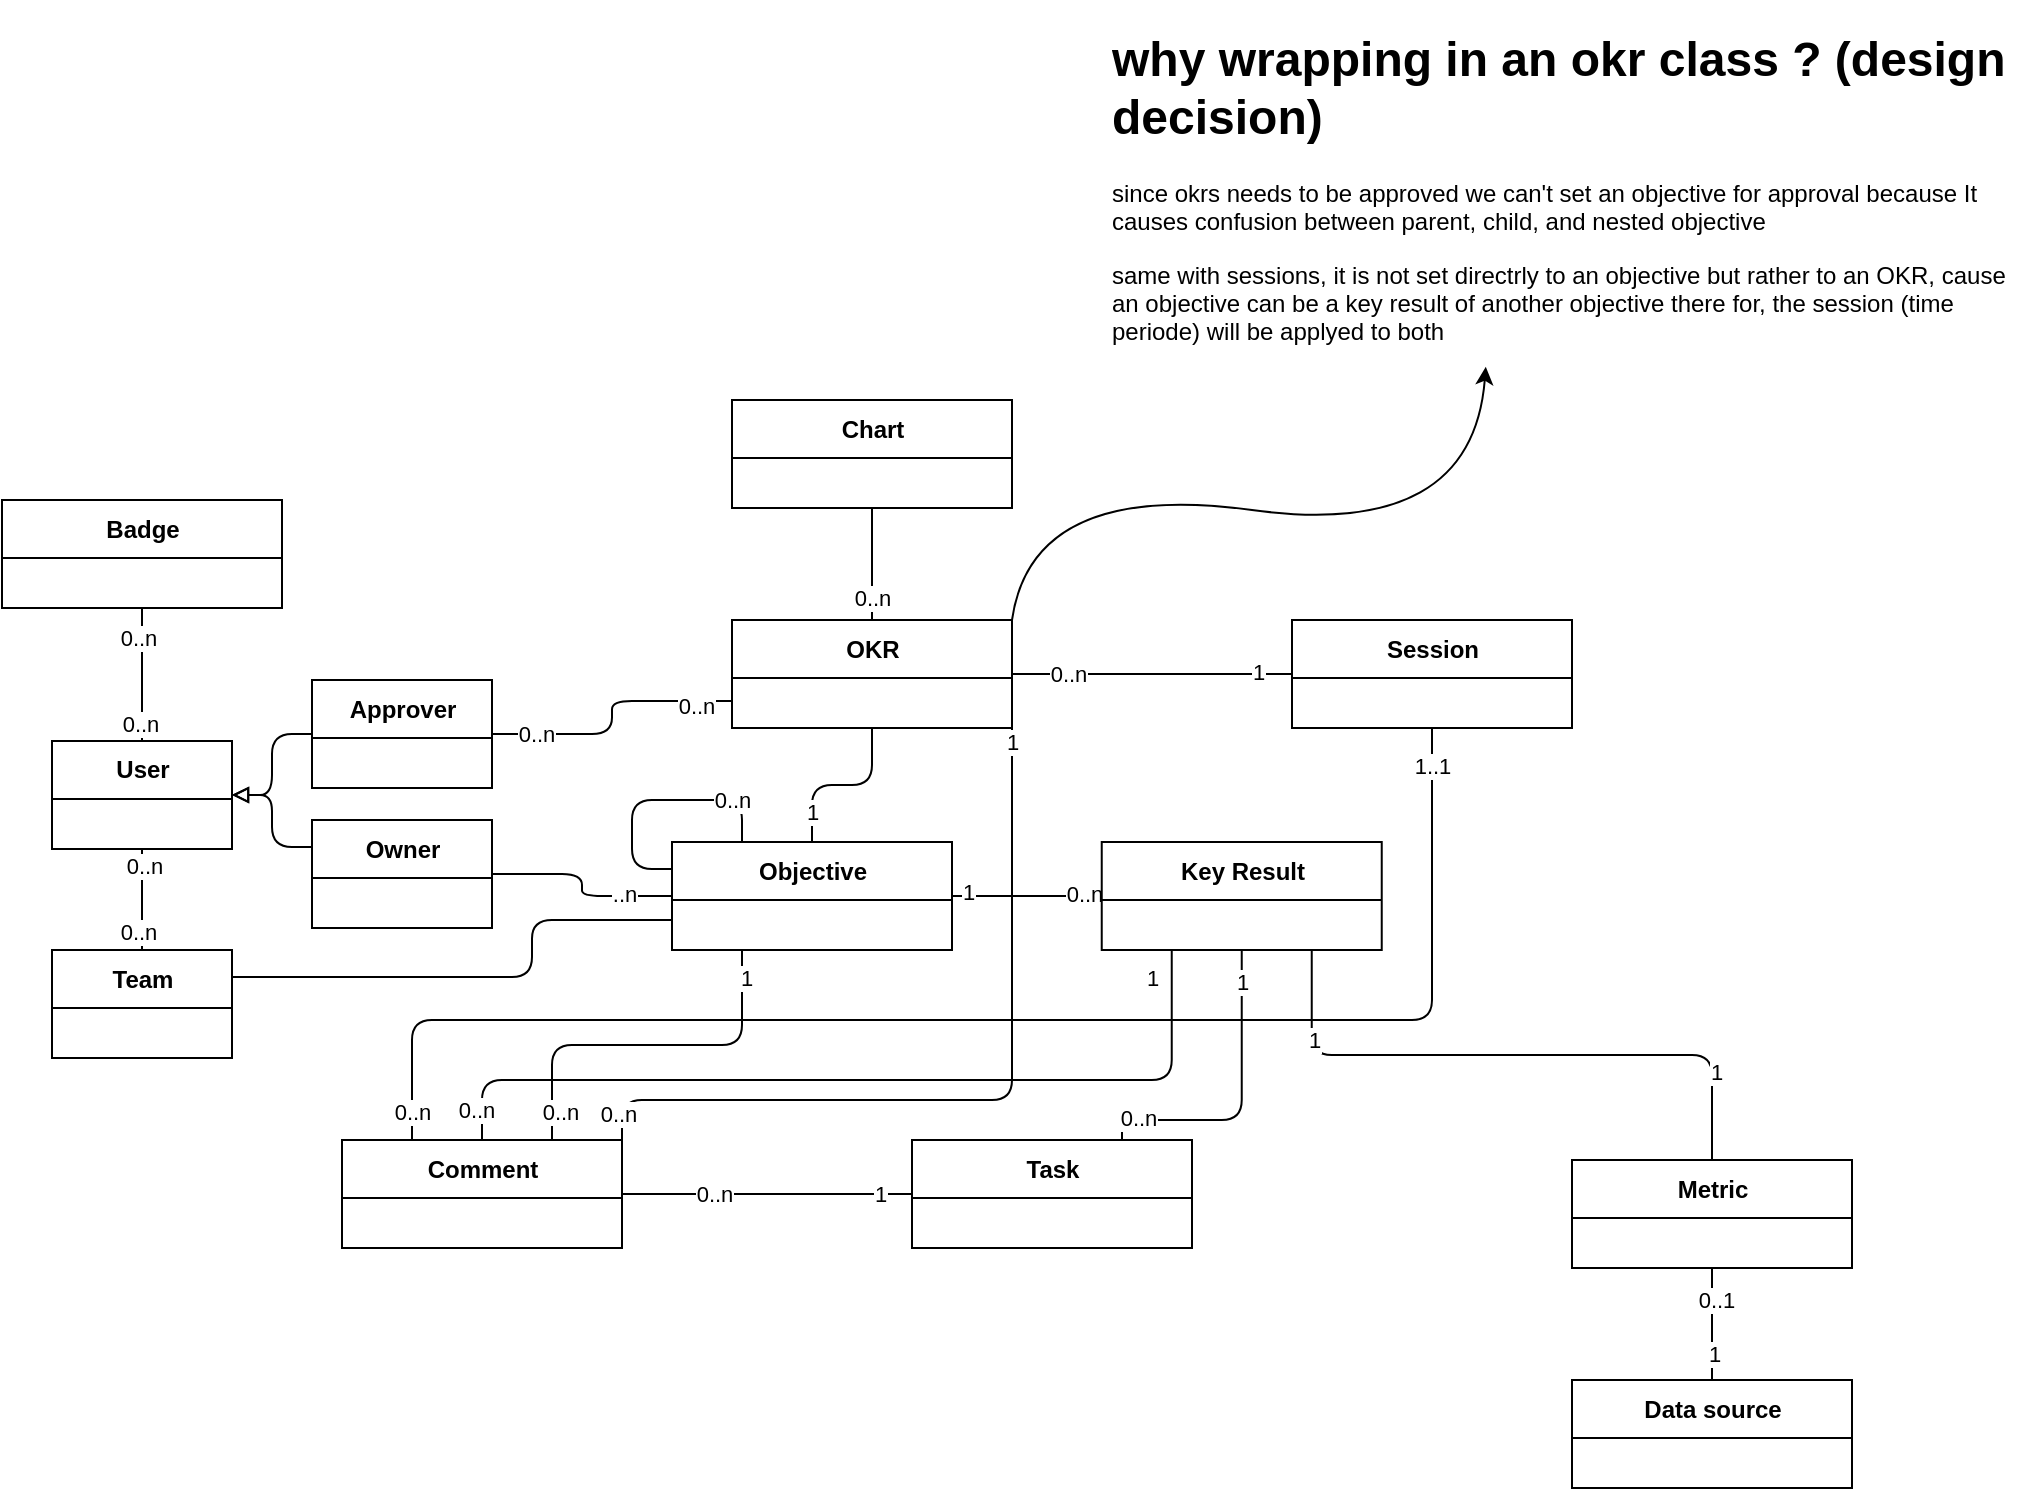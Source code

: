 <mxfile>
    <diagram id="W5ZfDLvo8_gCMa8vNS1i" name="Page-1">
        <mxGraphModel dx="1815" dy="1674" grid="1" gridSize="10" guides="1" tooltips="1" connect="1" arrows="1" fold="1" page="1" pageScale="1" pageWidth="850" pageHeight="1100" math="0" shadow="0">
            <root>
                <mxCell id="0"/>
                <mxCell id="1" parent="0"/>
                <mxCell id="dLR3dukY0bsqCnxzX5Ph-73" style="edgeStyle=elbowEdgeStyle;orthogonalLoop=1;jettySize=auto;elbow=vertical;html=1;entryX=0.5;entryY=0;entryDx=0;entryDy=0;endArrow=none;endFill=0;rounded=1;" parent="1" source="dLR3dukY0bsqCnxzX5Ph-20" target="dLR3dukY0bsqCnxzX5Ph-38" edge="1">
                    <mxGeometry relative="1" as="geometry"/>
                </mxCell>
                <mxCell id="dLR3dukY0bsqCnxzX5Ph-134" value="1" style="edgeLabel;html=1;align=center;verticalAlign=middle;resizable=0;points=[];fontSize=11;fontFamily=Helvetica;fontColor=default;" parent="dLR3dukY0bsqCnxzX5Ph-73" vertex="1" connectable="0">
                    <mxGeometry x="0.746" relative="1" as="geometry">
                        <mxPoint y="-4" as="offset"/>
                    </mxGeometry>
                </mxCell>
                <mxCell id="dLR3dukY0bsqCnxzX5Ph-100" style="edgeStyle=elbowEdgeStyle;shape=connector;orthogonalLoop=1;jettySize=auto;html=1;exitX=1;exitY=0.5;exitDx=0;exitDy=0;entryX=0;entryY=0.5;entryDx=0;entryDy=0;labelBackgroundColor=default;fontFamily=Helvetica;fontSize=11;fontColor=default;startArrow=none;startFill=0;endArrow=none;endFill=0;strokeColor=default;rounded=1;" parent="1" source="dLR3dukY0bsqCnxzX5Ph-20" target="dLR3dukY0bsqCnxzX5Ph-27" edge="1">
                    <mxGeometry relative="1" as="geometry"/>
                </mxCell>
                <mxCell id="dLR3dukY0bsqCnxzX5Ph-104" value="1" style="edgeLabel;html=1;align=center;verticalAlign=middle;resizable=0;points=[];fontSize=11;fontFamily=Helvetica;fontColor=default;" parent="dLR3dukY0bsqCnxzX5Ph-100" vertex="1" connectable="0">
                    <mxGeometry x="0.882" y="1" relative="1" as="geometry">
                        <mxPoint x="-9" as="offset"/>
                    </mxGeometry>
                </mxCell>
                <mxCell id="dLR3dukY0bsqCnxzX5Ph-105" value="0..n" style="edgeLabel;html=1;align=center;verticalAlign=middle;resizable=0;points=[];fontSize=11;fontFamily=Helvetica;fontColor=default;" parent="dLR3dukY0bsqCnxzX5Ph-100" vertex="1" connectable="0">
                    <mxGeometry x="-0.782" relative="1" as="geometry">
                        <mxPoint x="12" as="offset"/>
                    </mxGeometry>
                </mxCell>
                <mxCell id="dLR3dukY0bsqCnxzX5Ph-20" value="OKR" style="swimlane;fontStyle=1;align=center;verticalAlign=middle;childLayout=stackLayout;horizontal=1;startSize=29;horizontalStack=0;resizeParent=1;resizeParentMax=0;resizeLast=0;collapsible=0;marginBottom=0;html=1;" parent="1" vertex="1">
                    <mxGeometry x="210" y="220" width="140" height="54" as="geometry"/>
                </mxCell>
                <mxCell id="dLR3dukY0bsqCnxzX5Ph-69" style="edgeStyle=orthogonalEdgeStyle;orthogonalLoop=1;jettySize=auto;html=1;exitX=0;exitY=0.5;exitDx=0;exitDy=0;endArrow=none;endFill=0;rounded=1;" parent="1" source="dLR3dukY0bsqCnxzX5Ph-23" target="dLR3dukY0bsqCnxzX5Ph-38" edge="1">
                    <mxGeometry relative="1" as="geometry"/>
                </mxCell>
                <mxCell id="dLR3dukY0bsqCnxzX5Ph-70" value="0..n" style="edgeLabel;html=1;align=center;verticalAlign=middle;resizable=0;points=[];" parent="dLR3dukY0bsqCnxzX5Ph-69" vertex="1" connectable="0">
                    <mxGeometry x="-0.766" y="-1" relative="1" as="geometry">
                        <mxPoint as="offset"/>
                    </mxGeometry>
                </mxCell>
                <mxCell id="dLR3dukY0bsqCnxzX5Ph-71" value="1" style="edgeLabel;html=1;align=center;verticalAlign=middle;resizable=0;points=[];" parent="dLR3dukY0bsqCnxzX5Ph-69" vertex="1" connectable="0">
                    <mxGeometry x="0.787" y="-2" relative="1" as="geometry">
                        <mxPoint as="offset"/>
                    </mxGeometry>
                </mxCell>
                <mxCell id="11" style="edgeStyle=elbowEdgeStyle;elbow=vertical;html=1;exitX=0.5;exitY=1;exitDx=0;exitDy=0;entryX=0.75;entryY=0;entryDx=0;entryDy=0;fontFamily=Times New Roman;endArrow=none;endFill=0;" edge="1" parent="1" source="dLR3dukY0bsqCnxzX5Ph-23" target="dLR3dukY0bsqCnxzX5Ph-33">
                    <mxGeometry relative="1" as="geometry">
                        <Array as="points">
                            <mxPoint x="430" y="470"/>
                        </Array>
                    </mxGeometry>
                </mxCell>
                <mxCell id="14" value="1" style="edgeLabel;html=1;align=center;verticalAlign=middle;resizable=0;points=[];fontSize=11;fontFamily=Helvetica;fontColor=default;" vertex="1" connectable="0" parent="11">
                    <mxGeometry x="-0.351" relative="1" as="geometry">
                        <mxPoint y="-35" as="offset"/>
                    </mxGeometry>
                </mxCell>
                <mxCell id="15" value="0..n" style="edgeLabel;html=1;align=center;verticalAlign=middle;resizable=0;points=[];fontSize=11;fontFamily=Helvetica;fontColor=default;" vertex="1" connectable="0" parent="11">
                    <mxGeometry x="0.775" y="-1" relative="1" as="geometry">
                        <mxPoint as="offset"/>
                    </mxGeometry>
                </mxCell>
                <mxCell id="dLR3dukY0bsqCnxzX5Ph-23" value="Key Result&lt;span style=&quot;color: rgba(0 , 0 , 0 , 0) ; font-family: monospace ; font-size: 0px ; font-weight: 400&quot;&gt;%3CmxGraphModel%3E%3Croot%3E%3CmxCell%20id%3D%220%22%2F%3E%3CmxCell%20id%3D%221%22%20parent%3D%220%22%2F%3E%3CmxCell%20id%3D%222%22%20value%3D%22OKR%22%20style%3D%22swimlane%3BfontStyle%3D1%3Balign%3Dcenter%3BverticalAlign%3Dmiddle%3BchildLayout%3DstackLayout%3Bhorizontal%3D1%3BstartSize%3D29%3BhorizontalStack%3D0%3BresizeParent%3D1%3BresizeParentMax%3D0%3BresizeLast%3D0%3Bcollapsible%3D0%3BmarginBottom%3D0%3Bhtml%3D1%3B%22%20vertex%3D%221%22%20parent%3D%221%22%3E%3CmxGeometry%20x%3D%22230%22%20y%3D%22270%22%20width%3D%22140%22%20height%3D%2254%22%20as%3D%22geometry%22%2F%3E%3C%2FmxCell%3E%3C%2Froot%3E%3C%2FmxGraphModel%3E&lt;/span&gt;&lt;span style=&quot;color: rgba(0 , 0 , 0 , 0) ; font-family: monospace ; font-size: 0px ; font-weight: 400&quot;&gt;%3CmxGraphModel%3E%3Croot%3E%3CmxCell%20id%3D%220%22%2F%3E%3CmxCell%20id%3D%221%22%20parent%3D%220%22%2F%3E%3CmxCell%20id%3D%222%22%20value%3D%22OKR%22%20style%3D%22swimlane%3BfontStyle%3D1%3Balign%3Dcenter%3BverticalAlign%3Dmiddle%3BchildLayout%3DstackLayout%3Bhorizontal%3D1%3BstartSize%3D29%3BhorizontalStack%3D0%3BresizeParent%3D1%3BresizeParentMax%3D0%3BresizeLast%3D0%3Bcollapsible%3D0%3BmarginBottom%3D0%3Bhtml%3D1%3B%22%20vertex%3D%221%22%20parent%3D%221%22%3E%3CmxGeometry%20x%3D%22230%22%20y%3D%22270%22%20width%3D%22140%22%20height%3D%2254%22%20as%3D%22geometry%22%2F%3E%3C%2FmxCell%3E%3C%2Froot%3E%3C%2FmxGraphModel%3E&lt;/span&gt;" style="swimlane;fontStyle=1;align=center;verticalAlign=middle;childLayout=stackLayout;horizontal=1;startSize=29;horizontalStack=0;resizeParent=1;resizeParentMax=0;resizeLast=0;collapsible=0;marginBottom=0;html=1;" parent="1" vertex="1">
                    <mxGeometry x="394.87" y="331" width="140" height="54" as="geometry"/>
                </mxCell>
                <mxCell id="dLR3dukY0bsqCnxzX5Ph-27" value="Session" style="swimlane;fontStyle=1;align=center;verticalAlign=middle;childLayout=stackLayout;horizontal=1;startSize=29;horizontalStack=0;resizeParent=1;resizeParentMax=0;resizeLast=0;collapsible=0;marginBottom=0;html=1;" parent="1" vertex="1">
                    <mxGeometry x="490" y="220" width="140" height="54" as="geometry"/>
                </mxCell>
                <mxCell id="dLR3dukY0bsqCnxzX5Ph-96" style="edgeStyle=elbowEdgeStyle;shape=connector;orthogonalLoop=1;jettySize=auto;html=1;exitX=0.5;exitY=1;exitDx=0;exitDy=0;entryX=0.5;entryY=0;entryDx=0;entryDy=0;labelBackgroundColor=default;fontFamily=Helvetica;fontSize=11;fontColor=default;startArrow=none;startFill=0;endArrow=none;endFill=0;strokeColor=default;rounded=1;" parent="1" source="dLR3dukY0bsqCnxzX5Ph-28" target="dLR3dukY0bsqCnxzX5Ph-77" edge="1">
                    <mxGeometry relative="1" as="geometry"/>
                </mxCell>
                <mxCell id="dLR3dukY0bsqCnxzX5Ph-131" value="0..n" style="edgeLabel;html=1;align=center;verticalAlign=middle;resizable=0;points=[];fontSize=11;fontFamily=Helvetica;fontColor=default;" parent="dLR3dukY0bsqCnxzX5Ph-96" vertex="1" connectable="0">
                    <mxGeometry x="0.645" y="-2" relative="1" as="geometry">
                        <mxPoint as="offset"/>
                    </mxGeometry>
                </mxCell>
                <mxCell id="dLR3dukY0bsqCnxzX5Ph-132" value="0..n" style="edgeLabel;html=1;align=center;verticalAlign=middle;resizable=0;points=[];fontSize=11;fontFamily=Helvetica;fontColor=default;" parent="dLR3dukY0bsqCnxzX5Ph-96" vertex="1" connectable="0">
                    <mxGeometry x="-0.682" y="1" relative="1" as="geometry">
                        <mxPoint as="offset"/>
                    </mxGeometry>
                </mxCell>
                <mxCell id="dLR3dukY0bsqCnxzX5Ph-28" value="User&lt;span style=&quot;color: rgba(0 , 0 , 0 , 0) ; font-family: monospace ; font-size: 0px ; font-weight: 400&quot;&gt;%3CmxGraphModel%3E%3Croot%3E%3CmxCell%20id%3D%220%22%2F%3E%3CmxCell%20id%3D%221%22%20parent%3D%220%22%2F%3E%3CmxCell%20id%3D%222%22%20value%3D%22Key%20Result%26lt%3Bspan%20style%3D%26quot%3Bcolor%3A%20rgba(0%20%2C%200%20%2C%200%20%2C%200)%20%3B%20font-family%3A%20monospace%20%3B%20font-size%3A%200px%20%3B%20font-weight%3A%20400%26quot%3B%26gt%3B%253CmxGraphModel%253E%253Croot%253E%253CmxCell%2520id%253D%25220%2522%252F%253E%253CmxCell%2520id%253D%25221%2522%2520parent%253D%25220%2522%252F%253E%253CmxCell%2520id%253D%25222%2522%2520value%253D%2522OKR%2522%2520style%253D%2522swimlane%253BfontStyle%253D1%253Balign%253Dcenter%253BverticalAlign%253Dmiddle%253BchildLayout%253DstackLayout%253Bhorizontal%253D1%253BstartSize%253D29%253BhorizontalStack%253D0%253BresizeParent%253D1%253BresizeParentMax%253D0%253BresizeLast%253D0%253Bcollapsible%253D0%253BmarginBottom%253D0%253Bhtml%253D1%253B%2522%2520vertex%253D%25221%2522%2520parent%253D%25221%2522%253E%253CmxGeometry%2520x%253D%2522230%2522%2520y%253D%2522270%2522%2520width%253D%2522140%2522%2520height%253D%252254%2522%2520as%253D%2522geometry%2522%252F%253E%253C%252FmxCell%253E%253C%252Froot%253E%253C%252FmxGraphModel%253E%26lt%3B%2Fspan%26gt%3B%26lt%3Bspan%20style%3D%26quot%3Bcolor%3A%20rgba(0%20%2C%200%20%2C%200%20%2C%200)%20%3B%20font-family%3A%20monospace%20%3B%20font-size%3A%200px%20%3B%20font-weight%3A%20400%26quot%3B%26gt%3B%253CmxGraphModel%253E%253Croot%253E%253CmxCell%2520id%253D%25220%2522%252F%253E%253CmxCell%2520id%253D%25221%2522%2520parent%253D%25220%2522%252F%253E%253CmxCell%2520id%253D%25222%2522%2520value%253D%2522OKR%2522%2520style%253D%2522swimlane%253BfontStyle%253D1%253Balign%253Dcenter%253BverticalAlign%253Dmiddle%253BchildLayout%253DstackLayout%253Bhorizontal%253D1%253BstartSize%253D29%253BhorizontalStack%253D0%253BresizeParent%253D1%253BresizeParentMax%253D0%253BresizeLast%253D0%253Bcollapsible%253D0%253BmarginBottom%253D0%253Bhtml%253D1%253B%2522%2520vertex%253D%25221%2522%2520parent%253D%25221%2522%253E%253CmxGeometry%2520x%253D%2522230%2522%2520y%253D%2522270%2522%2520width%253D%2522140%2522%2520height%253D%252254%2522%2520as%253D%2522geometry%2522%252F%253E%253C%252FmxCell%253E%253C%252Froot%253E%253C%252FmxGraphModel%253E%26lt%3B%2Fspan%26gt%3B%22%20style%3D%22swimlane%3BfontStyle%3D1%3Balign%3Dcenter%3BverticalAlign%3Dmiddle%3BchildLayout%3DstackLayout%3Bhorizontal%3D1%3BstartSize%3D29%3BhorizontalStack%3D0%3BresizeParent%3D1%3BresizeParentMax%3D0%3BresizeLast%3D0%3Bcollapsible%3D0%3BmarginBottom%3D0%3Bhtml%3D1%3B%22%20vertex%3D%221%22%20parent%3D%221%22%3E%3CmxGeometry%20x%3D%22500%22%20y%3D%22350%22%20width%3D%22140%22%20height%3D%2254%22%20as%3D%22geometry%22%2F%3E%3C%2FmxCell%3E%3C%2Froot%3E%3C%2FmxGraphModel%3E&lt;/span&gt;" style="swimlane;fontStyle=1;align=center;verticalAlign=middle;childLayout=stackLayout;horizontal=1;startSize=29;horizontalStack=0;resizeParent=1;resizeParentMax=0;resizeLast=0;collapsible=0;marginBottom=0;html=1;" parent="1" vertex="1">
                    <mxGeometry x="-130" y="280.5" width="90" height="54" as="geometry"/>
                </mxCell>
                <mxCell id="dLR3dukY0bsqCnxzX5Ph-62" style="edgeStyle=elbowEdgeStyle;orthogonalLoop=1;jettySize=auto;html=1;entryX=0;entryY=0.5;entryDx=0;entryDy=0;endArrow=none;endFill=0;exitX=1;exitY=0.5;exitDx=0;exitDy=0;rounded=1;" parent="1" source="dLR3dukY0bsqCnxzX5Ph-29" target="dLR3dukY0bsqCnxzX5Ph-38" edge="1">
                    <mxGeometry relative="1" as="geometry"/>
                </mxCell>
                <mxCell id="dLR3dukY0bsqCnxzX5Ph-65" value="..n" style="edgeLabel;html=1;align=center;verticalAlign=middle;resizable=0;points=[];" parent="dLR3dukY0bsqCnxzX5Ph-62" vertex="1" connectable="0">
                    <mxGeometry x="0.901" y="1" relative="1" as="geometry">
                        <mxPoint x="-19" as="offset"/>
                    </mxGeometry>
                </mxCell>
                <mxCell id="dLR3dukY0bsqCnxzX5Ph-98" style="edgeStyle=elbowEdgeStyle;shape=connector;orthogonalLoop=1;jettySize=auto;html=1;exitX=0;exitY=0.25;exitDx=0;exitDy=0;entryX=1;entryY=0.5;entryDx=0;entryDy=0;labelBackgroundColor=default;fontFamily=Helvetica;fontSize=11;fontColor=default;startArrow=none;startFill=0;endArrow=block;endFill=0;strokeColor=default;rounded=1;" parent="1" source="dLR3dukY0bsqCnxzX5Ph-29" target="dLR3dukY0bsqCnxzX5Ph-28" edge="1">
                    <mxGeometry relative="1" as="geometry"/>
                </mxCell>
                <mxCell id="dLR3dukY0bsqCnxzX5Ph-29" value="Owner" style="swimlane;fontStyle=1;align=center;verticalAlign=middle;childLayout=stackLayout;horizontal=1;startSize=29;horizontalStack=0;resizeParent=1;resizeParentMax=0;resizeLast=0;collapsible=0;marginBottom=0;html=1;" parent="1" vertex="1">
                    <mxGeometry y="320" width="90" height="54" as="geometry"/>
                </mxCell>
                <mxCell id="dLR3dukY0bsqCnxzX5Ph-118" style="edgeStyle=elbowEdgeStyle;shape=connector;orthogonalLoop=1;jettySize=auto;elbow=vertical;html=1;entryX=0.5;entryY=0;entryDx=0;entryDy=0;labelBackgroundColor=default;fontFamily=Helvetica;fontSize=11;fontColor=default;startArrow=none;startFill=0;endArrow=none;endFill=0;strokeColor=default;rounded=1;" parent="1" source="dLR3dukY0bsqCnxzX5Ph-31" target="dLR3dukY0bsqCnxzX5Ph-28" edge="1">
                    <mxGeometry relative="1" as="geometry"/>
                </mxCell>
                <mxCell id="dLR3dukY0bsqCnxzX5Ph-119" value="0..n" style="edgeLabel;html=1;align=center;verticalAlign=middle;resizable=0;points=[];fontSize=11;fontFamily=Helvetica;fontColor=default;" parent="dLR3dukY0bsqCnxzX5Ph-118" vertex="1" connectable="0">
                    <mxGeometry x="0.725" y="-1" relative="1" as="geometry">
                        <mxPoint as="offset"/>
                    </mxGeometry>
                </mxCell>
                <mxCell id="dLR3dukY0bsqCnxzX5Ph-120" value="0..n" style="edgeLabel;html=1;align=center;verticalAlign=middle;resizable=0;points=[];fontSize=11;fontFamily=Helvetica;fontColor=default;" parent="dLR3dukY0bsqCnxzX5Ph-118" vertex="1" connectable="0">
                    <mxGeometry x="-0.549" y="-2" relative="1" as="geometry">
                        <mxPoint as="offset"/>
                    </mxGeometry>
                </mxCell>
                <mxCell id="dLR3dukY0bsqCnxzX5Ph-31" value="Badge" style="swimlane;fontStyle=1;align=center;verticalAlign=middle;childLayout=stackLayout;horizontal=1;startSize=29;horizontalStack=0;resizeParent=1;resizeParentMax=0;resizeLast=0;collapsible=0;marginBottom=0;html=1;" parent="1" vertex="1">
                    <mxGeometry x="-155" y="160" width="140" height="54" as="geometry"/>
                </mxCell>
                <mxCell id="dLR3dukY0bsqCnxzX5Ph-112" style="edgeStyle=elbowEdgeStyle;shape=connector;orthogonalLoop=1;jettySize=auto;html=1;exitX=0.75;exitY=0;exitDx=0;exitDy=0;entryX=0.25;entryY=1;entryDx=0;entryDy=0;labelBackgroundColor=default;fontFamily=Helvetica;fontSize=11;fontColor=default;startArrow=none;startFill=0;endArrow=none;endFill=0;strokeColor=default;elbow=vertical;rounded=1;" parent="1" source="dLR3dukY0bsqCnxzX5Ph-32" target="dLR3dukY0bsqCnxzX5Ph-38" edge="1">
                    <mxGeometry relative="1" as="geometry"/>
                </mxCell>
                <mxCell id="dLR3dukY0bsqCnxzX5Ph-113" value="1" style="edgeLabel;html=1;align=center;verticalAlign=middle;resizable=0;points=[];fontSize=11;fontFamily=Helvetica;fontColor=default;" parent="dLR3dukY0bsqCnxzX5Ph-112" vertex="1" connectable="0">
                    <mxGeometry x="0.859" y="-2" relative="1" as="geometry">
                        <mxPoint as="offset"/>
                    </mxGeometry>
                </mxCell>
                <mxCell id="dLR3dukY0bsqCnxzX5Ph-114" value="0..n" style="edgeLabel;html=1;align=center;verticalAlign=middle;resizable=0;points=[];fontSize=11;fontFamily=Helvetica;fontColor=default;" parent="dLR3dukY0bsqCnxzX5Ph-112" vertex="1" connectable="0">
                    <mxGeometry x="-0.849" y="-4" relative="1" as="geometry">
                        <mxPoint as="offset"/>
                    </mxGeometry>
                </mxCell>
                <mxCell id="dLR3dukY0bsqCnxzX5Ph-115" style="edgeStyle=elbowEdgeStyle;shape=connector;orthogonalLoop=1;jettySize=auto;html=1;entryX=0;entryY=0.5;entryDx=0;entryDy=0;labelBackgroundColor=default;fontFamily=Helvetica;fontSize=11;fontColor=default;startArrow=none;startFill=0;endArrow=none;endFill=0;strokeColor=default;rounded=1;" parent="1" source="dLR3dukY0bsqCnxzX5Ph-32" target="dLR3dukY0bsqCnxzX5Ph-33" edge="1">
                    <mxGeometry relative="1" as="geometry"/>
                </mxCell>
                <mxCell id="dLR3dukY0bsqCnxzX5Ph-124" value="0..n" style="edgeLabel;html=1;align=center;verticalAlign=middle;resizable=0;points=[];fontSize=11;fontFamily=Helvetica;fontColor=default;" parent="dLR3dukY0bsqCnxzX5Ph-115" vertex="1" connectable="0">
                    <mxGeometry x="-0.054" y="1" relative="1" as="geometry">
                        <mxPoint x="-23" y="1" as="offset"/>
                    </mxGeometry>
                </mxCell>
                <mxCell id="dLR3dukY0bsqCnxzX5Ph-125" value="1" style="edgeLabel;html=1;align=center;verticalAlign=middle;resizable=0;points=[];fontSize=11;fontFamily=Helvetica;fontColor=default;" parent="dLR3dukY0bsqCnxzX5Ph-115" vertex="1" connectable="0">
                    <mxGeometry x="0.776" relative="1" as="geometry">
                        <mxPoint as="offset"/>
                    </mxGeometry>
                </mxCell>
                <mxCell id="dLR3dukY0bsqCnxzX5Ph-126" style="edgeStyle=elbowEdgeStyle;shape=connector;orthogonalLoop=1;jettySize=auto;elbow=vertical;html=1;exitX=0.5;exitY=0;exitDx=0;exitDy=0;labelBackgroundColor=default;fontFamily=Helvetica;fontSize=11;fontColor=default;startArrow=none;startFill=0;endArrow=none;endFill=0;strokeColor=default;rounded=1;entryX=0.25;entryY=1;entryDx=0;entryDy=0;" parent="1" source="dLR3dukY0bsqCnxzX5Ph-32" edge="1" target="dLR3dukY0bsqCnxzX5Ph-23">
                    <mxGeometry relative="1" as="geometry">
                        <mxPoint x="440" y="390" as="targetPoint"/>
                        <Array as="points">
                            <mxPoint x="260" y="450"/>
                        </Array>
                    </mxGeometry>
                </mxCell>
                <mxCell id="dLR3dukY0bsqCnxzX5Ph-127" value="1" style="edgeLabel;html=1;align=center;verticalAlign=middle;resizable=0;points=[];fontSize=11;fontFamily=Helvetica;fontColor=default;" parent="dLR3dukY0bsqCnxzX5Ph-126" vertex="1" connectable="0">
                    <mxGeometry x="0.939" y="-1" relative="1" as="geometry">
                        <mxPoint x="-11" as="offset"/>
                    </mxGeometry>
                </mxCell>
                <mxCell id="dLR3dukY0bsqCnxzX5Ph-128" value="0..n" style="edgeLabel;html=1;align=center;verticalAlign=middle;resizable=0;points=[];fontSize=11;fontFamily=Helvetica;fontColor=default;" parent="dLR3dukY0bsqCnxzX5Ph-126" vertex="1" connectable="0">
                    <mxGeometry x="-0.93" y="3" relative="1" as="geometry">
                        <mxPoint as="offset"/>
                    </mxGeometry>
                </mxCell>
                <mxCell id="dLR3dukY0bsqCnxzX5Ph-135" style="edgeStyle=elbowEdgeStyle;shape=connector;orthogonalLoop=1;jettySize=auto;elbow=vertical;html=1;exitX=0.25;exitY=0;exitDx=0;exitDy=0;entryX=0.5;entryY=1;entryDx=0;entryDy=0;labelBackgroundColor=default;fontFamily=Helvetica;fontSize=11;fontColor=default;startArrow=none;startFill=0;endArrow=none;endFill=0;strokeColor=default;rounded=1;" parent="1" source="dLR3dukY0bsqCnxzX5Ph-32" target="dLR3dukY0bsqCnxzX5Ph-27" edge="1">
                    <mxGeometry relative="1" as="geometry">
                        <Array as="points">
                            <mxPoint x="250" y="420"/>
                        </Array>
                    </mxGeometry>
                </mxCell>
                <mxCell id="dLR3dukY0bsqCnxzX5Ph-136" value="1..1" style="edgeLabel;html=1;align=center;verticalAlign=middle;resizable=0;points=[];fontSize=11;fontFamily=Helvetica;fontColor=default;" parent="dLR3dukY0bsqCnxzX5Ph-135" vertex="1" connectable="0">
                    <mxGeometry x="0.949" relative="1" as="geometry">
                        <mxPoint as="offset"/>
                    </mxGeometry>
                </mxCell>
                <mxCell id="dLR3dukY0bsqCnxzX5Ph-137" value="0..n" style="edgeLabel;html=1;align=center;verticalAlign=middle;resizable=0;points=[];fontSize=11;fontFamily=Helvetica;fontColor=default;" parent="dLR3dukY0bsqCnxzX5Ph-135" vertex="1" connectable="0">
                    <mxGeometry x="-0.96" relative="1" as="geometry">
                        <mxPoint as="offset"/>
                    </mxGeometry>
                </mxCell>
                <mxCell id="dLR3dukY0bsqCnxzX5Ph-138" style="edgeStyle=elbowEdgeStyle;shape=connector;orthogonalLoop=1;jettySize=auto;elbow=vertical;html=1;exitX=1;exitY=0;exitDx=0;exitDy=0;labelBackgroundColor=default;fontFamily=Helvetica;fontSize=11;fontColor=default;startArrow=none;startFill=0;endArrow=none;endFill=0;strokeColor=default;entryX=1;entryY=1;entryDx=0;entryDy=0;rounded=1;" parent="1" source="dLR3dukY0bsqCnxzX5Ph-32" target="dLR3dukY0bsqCnxzX5Ph-20" edge="1">
                    <mxGeometry relative="1" as="geometry">
                        <mxPoint x="340" y="270" as="targetPoint"/>
                        <Array as="points">
                            <mxPoint x="240" y="460"/>
                        </Array>
                    </mxGeometry>
                </mxCell>
                <mxCell id="dLR3dukY0bsqCnxzX5Ph-139" value="0..n" style="edgeLabel;html=1;align=center;verticalAlign=middle;resizable=0;points=[];fontSize=11;fontFamily=Helvetica;fontColor=default;" parent="dLR3dukY0bsqCnxzX5Ph-138" vertex="1" connectable="0">
                    <mxGeometry x="-0.934" y="2" relative="1" as="geometry">
                        <mxPoint as="offset"/>
                    </mxGeometry>
                </mxCell>
                <mxCell id="dLR3dukY0bsqCnxzX5Ph-140" value="1" style="edgeLabel;html=1;align=center;verticalAlign=middle;resizable=0;points=[];fontSize=11;fontFamily=Helvetica;fontColor=default;" parent="dLR3dukY0bsqCnxzX5Ph-138" vertex="1" connectable="0">
                    <mxGeometry x="0.964" relative="1" as="geometry">
                        <mxPoint as="offset"/>
                    </mxGeometry>
                </mxCell>
                <mxCell id="dLR3dukY0bsqCnxzX5Ph-32" value="Comment" style="swimlane;fontStyle=1;align=center;verticalAlign=middle;childLayout=stackLayout;horizontal=1;startSize=29;horizontalStack=0;resizeParent=1;resizeParentMax=0;resizeLast=0;collapsible=0;marginBottom=0;html=1;" parent="1" vertex="1">
                    <mxGeometry x="15" y="480" width="140" height="54" as="geometry"/>
                </mxCell>
                <mxCell id="dLR3dukY0bsqCnxzX5Ph-33" value="Task" style="swimlane;fontStyle=1;align=center;verticalAlign=middle;childLayout=stackLayout;horizontal=1;startSize=29;horizontalStack=0;resizeParent=1;resizeParentMax=0;resizeLast=0;collapsible=0;marginBottom=0;html=1;" parent="1" vertex="1">
                    <mxGeometry x="300" y="480" width="140" height="54" as="geometry"/>
                </mxCell>
                <mxCell id="dLR3dukY0bsqCnxzX5Ph-74" style="edgeStyle=elbowEdgeStyle;orthogonalLoop=1;jettySize=auto;html=1;endArrow=none;endFill=0;entryX=0;entryY=0.75;entryDx=0;entryDy=0;exitX=1;exitY=0.5;exitDx=0;exitDy=0;rounded=1;" parent="1" source="dLR3dukY0bsqCnxzX5Ph-35" target="dLR3dukY0bsqCnxzX5Ph-20" edge="1">
                    <mxGeometry relative="1" as="geometry"/>
                </mxCell>
                <mxCell id="dLR3dukY0bsqCnxzX5Ph-75" value="0..n" style="edgeLabel;html=1;align=center;verticalAlign=middle;resizable=0;points=[];" parent="dLR3dukY0bsqCnxzX5Ph-74" vertex="1" connectable="0">
                    <mxGeometry x="0.876" y="-2" relative="1" as="geometry">
                        <mxPoint x="-10" as="offset"/>
                    </mxGeometry>
                </mxCell>
                <mxCell id="dLR3dukY0bsqCnxzX5Ph-76" value="0..n" style="edgeLabel;html=1;align=center;verticalAlign=middle;resizable=0;points=[];" parent="dLR3dukY0bsqCnxzX5Ph-74" vertex="1" connectable="0">
                    <mxGeometry x="-0.838" relative="1" as="geometry">
                        <mxPoint x="11" as="offset"/>
                    </mxGeometry>
                </mxCell>
                <mxCell id="dLR3dukY0bsqCnxzX5Ph-97" style="edgeStyle=elbowEdgeStyle;shape=connector;orthogonalLoop=1;jettySize=auto;html=1;exitX=0;exitY=0.5;exitDx=0;exitDy=0;entryX=1;entryY=0.5;entryDx=0;entryDy=0;labelBackgroundColor=default;fontFamily=Helvetica;fontSize=11;fontColor=default;startArrow=none;startFill=0;endArrow=block;endFill=0;strokeColor=default;rounded=1;" parent="1" source="dLR3dukY0bsqCnxzX5Ph-35" target="dLR3dukY0bsqCnxzX5Ph-28" edge="1">
                    <mxGeometry relative="1" as="geometry"/>
                </mxCell>
                <mxCell id="dLR3dukY0bsqCnxzX5Ph-35" value="Approver" style="swimlane;fontStyle=1;align=center;verticalAlign=middle;childLayout=stackLayout;horizontal=1;startSize=29;horizontalStack=0;resizeParent=1;resizeParentMax=0;resizeLast=0;collapsible=0;marginBottom=0;html=1;" parent="1" vertex="1">
                    <mxGeometry y="250" width="90" height="54" as="geometry"/>
                </mxCell>
                <mxCell id="dLR3dukY0bsqCnxzX5Ph-107" style="edgeStyle=elbowEdgeStyle;shape=connector;orthogonalLoop=1;jettySize=auto;html=1;entryX=0.75;entryY=1;entryDx=0;entryDy=0;labelBackgroundColor=default;fontFamily=Helvetica;fontSize=11;fontColor=default;startArrow=none;startFill=0;endArrow=none;endFill=0;strokeColor=default;rounded=1;elbow=vertical;" parent="1" source="dLR3dukY0bsqCnxzX5Ph-36" target="dLR3dukY0bsqCnxzX5Ph-23" edge="1">
                    <mxGeometry relative="1" as="geometry"/>
                </mxCell>
                <mxCell id="dLR3dukY0bsqCnxzX5Ph-108" value="1" style="edgeLabel;html=1;align=center;verticalAlign=middle;resizable=0;points=[];fontSize=11;fontFamily=Helvetica;fontColor=default;" parent="dLR3dukY0bsqCnxzX5Ph-107" vertex="1" connectable="0">
                    <mxGeometry x="-0.707" y="-2" relative="1" as="geometry">
                        <mxPoint as="offset"/>
                    </mxGeometry>
                </mxCell>
                <mxCell id="dLR3dukY0bsqCnxzX5Ph-109" value="1" style="edgeLabel;html=1;align=center;verticalAlign=middle;resizable=0;points=[];fontSize=11;fontFamily=Helvetica;fontColor=default;" parent="dLR3dukY0bsqCnxzX5Ph-107" vertex="1" connectable="0">
                    <mxGeometry x="0.728" y="-1" relative="1" as="geometry">
                        <mxPoint y="3" as="offset"/>
                    </mxGeometry>
                </mxCell>
                <mxCell id="dLR3dukY0bsqCnxzX5Ph-36" value="Metric" style="swimlane;fontStyle=1;align=center;verticalAlign=middle;childLayout=stackLayout;horizontal=1;startSize=29;horizontalStack=0;resizeParent=1;resizeParentMax=0;resizeLast=0;collapsible=0;marginBottom=0;html=1;" parent="1" vertex="1">
                    <mxGeometry x="630" y="490" width="140" height="54" as="geometry"/>
                </mxCell>
                <mxCell id="dLR3dukY0bsqCnxzX5Ph-57" value="" style="group" parent="1" vertex="1" connectable="0">
                    <mxGeometry x="170" y="320" width="150" height="65" as="geometry"/>
                </mxCell>
                <mxCell id="dLR3dukY0bsqCnxzX5Ph-38" value="Objective" style="swimlane;fontStyle=1;align=center;verticalAlign=middle;childLayout=stackLayout;horizontal=1;startSize=29;horizontalStack=0;resizeParent=1;resizeParentMax=0;resizeLast=0;collapsible=0;marginBottom=0;html=1;" parent="dLR3dukY0bsqCnxzX5Ph-57" vertex="1">
                    <mxGeometry x="10" y="11" width="140" height="54" as="geometry"/>
                </mxCell>
                <mxCell id="dLR3dukY0bsqCnxzX5Ph-55" style="edgeStyle=orthogonalEdgeStyle;orthogonalLoop=1;jettySize=auto;html=1;exitX=0;exitY=0.25;exitDx=0;exitDy=0;entryX=0.25;entryY=0;entryDx=0;entryDy=0;endArrow=none;endFill=0;rounded=1;" parent="dLR3dukY0bsqCnxzX5Ph-57" source="dLR3dukY0bsqCnxzX5Ph-38" target="dLR3dukY0bsqCnxzX5Ph-38" edge="1">
                    <mxGeometry relative="1" as="geometry">
                        <Array as="points">
                            <mxPoint x="-10" y="25"/>
                            <mxPoint x="-10" y="-10"/>
                            <mxPoint x="45" y="-10"/>
                        </Array>
                    </mxGeometry>
                </mxCell>
                <mxCell id="dLR3dukY0bsqCnxzX5Ph-56" value="0..n" style="edgeLabel;html=1;align=center;verticalAlign=middle;resizable=0;points=[];" parent="dLR3dukY0bsqCnxzX5Ph-55" vertex="1" connectable="0">
                    <mxGeometry x="0.473" y="-2" relative="1" as="geometry">
                        <mxPoint x="8" y="-2" as="offset"/>
                    </mxGeometry>
                </mxCell>
                <mxCell id="dLR3dukY0bsqCnxzX5Ph-67" value="&lt;h1&gt;why wrapping in an okr class ? (design decision)&lt;/h1&gt;&lt;p&gt;since okrs needs to be approved we can't set an objective for approval because It causes confusion between parent, child, and nested objective&lt;/p&gt;&lt;p&gt;same with sessions, it is not set directrly to an objective but rather to an OKR, cause an objective can be a key result of another objective there for, the session (time periode) will be applyed to both&lt;/p&gt;" style="text;html=1;strokeColor=none;fillColor=none;spacing=5;spacingTop=-20;whiteSpace=wrap;overflow=hidden;rounded=0;sketch=1;" parent="1" vertex="1">
                    <mxGeometry x="394.87" y="-80" width="465" height="170" as="geometry"/>
                </mxCell>
                <mxCell id="3" style="edgeStyle=elbowEdgeStyle;html=1;exitX=1;exitY=0.25;exitDx=0;exitDy=0;endArrow=none;endFill=0;rounded=1;" edge="1" parent="1" source="dLR3dukY0bsqCnxzX5Ph-77">
                    <mxGeometry relative="1" as="geometry">
                        <mxPoint x="180" y="370" as="targetPoint"/>
                        <Array as="points">
                            <mxPoint x="110" y="390"/>
                        </Array>
                    </mxGeometry>
                </mxCell>
                <mxCell id="dLR3dukY0bsqCnxzX5Ph-77" value="Team" style="swimlane;fontStyle=1;align=center;verticalAlign=middle;childLayout=stackLayout;horizontal=1;startSize=29;horizontalStack=0;resizeParent=1;resizeParentMax=0;resizeLast=0;collapsible=0;marginBottom=0;html=1;" parent="1" vertex="1">
                    <mxGeometry x="-130" y="385" width="90" height="54" as="geometry"/>
                </mxCell>
                <mxCell id="dLR3dukY0bsqCnxzX5Ph-122" style="edgeStyle=elbowEdgeStyle;shape=connector;orthogonalLoop=1;jettySize=auto;elbow=vertical;html=1;entryX=0.5;entryY=0;entryDx=0;entryDy=0;labelBackgroundColor=default;fontFamily=Helvetica;fontSize=11;fontColor=default;startArrow=none;startFill=0;endArrow=none;endFill=0;strokeColor=default;rounded=1;" parent="1" source="dLR3dukY0bsqCnxzX5Ph-121" target="dLR3dukY0bsqCnxzX5Ph-20" edge="1">
                    <mxGeometry relative="1" as="geometry"/>
                </mxCell>
                <mxCell id="dLR3dukY0bsqCnxzX5Ph-123" value="0..n" style="edgeLabel;html=1;align=center;verticalAlign=middle;resizable=0;points=[];fontSize=11;fontFamily=Helvetica;fontColor=default;" parent="dLR3dukY0bsqCnxzX5Ph-122" vertex="1" connectable="0">
                    <mxGeometry x="0.584" relative="1" as="geometry">
                        <mxPoint as="offset"/>
                    </mxGeometry>
                </mxCell>
                <mxCell id="dLR3dukY0bsqCnxzX5Ph-121" value="Chart" style="swimlane;fontStyle=1;align=center;verticalAlign=middle;childLayout=stackLayout;horizontal=1;startSize=29;horizontalStack=0;resizeParent=1;resizeParentMax=0;resizeLast=0;collapsible=0;marginBottom=0;html=1;" parent="1" vertex="1">
                    <mxGeometry x="210" y="110" width="140" height="54" as="geometry"/>
                </mxCell>
                <mxCell id="dLR3dukY0bsqCnxzX5Ph-130" value="" style="endArrow=classic;html=1;labelBackgroundColor=default;fontFamily=Helvetica;fontSize=11;fontColor=default;strokeColor=default;shape=connector;elbow=vertical;entryX=0.413;entryY=1.02;entryDx=0;entryDy=0;entryPerimeter=0;exitX=1;exitY=0;exitDx=0;exitDy=0;curved=1;" parent="1" source="dLR3dukY0bsqCnxzX5Ph-20" target="dLR3dukY0bsqCnxzX5Ph-67" edge="1">
                    <mxGeometry width="50" height="50" relative="1" as="geometry">
                        <mxPoint x="70" y="290" as="sourcePoint"/>
                        <mxPoint x="120" y="240" as="targetPoint"/>
                        <Array as="points">
                            <mxPoint x="360" y="150"/>
                            <mxPoint x="580" y="180"/>
                        </Array>
                    </mxGeometry>
                </mxCell>
                <mxCell id="19" style="edgeStyle=elbowEdgeStyle;shape=connector;rounded=1;elbow=vertical;html=1;entryX=0.5;entryY=1;entryDx=0;entryDy=0;labelBackgroundColor=default;fontFamily=Helvetica;fontSize=11;fontColor=default;endArrow=none;endFill=0;strokeColor=default;" edge="1" parent="1" source="18" target="dLR3dukY0bsqCnxzX5Ph-36">
                    <mxGeometry relative="1" as="geometry"/>
                </mxCell>
                <mxCell id="20" value="1" style="edgeLabel;html=1;align=center;verticalAlign=middle;resizable=0;points=[];fontSize=11;fontFamily=Helvetica;fontColor=default;" vertex="1" connectable="0" parent="19">
                    <mxGeometry x="-0.519" y="-1" relative="1" as="geometry">
                        <mxPoint as="offset"/>
                    </mxGeometry>
                </mxCell>
                <mxCell id="21" value="0..1" style="edgeLabel;html=1;align=center;verticalAlign=middle;resizable=0;points=[];fontSize=11;fontFamily=Helvetica;fontColor=default;" vertex="1" connectable="0" parent="19">
                    <mxGeometry x="0.784" y="-2" relative="1" as="geometry">
                        <mxPoint y="10" as="offset"/>
                    </mxGeometry>
                </mxCell>
                <mxCell id="18" value="Data source" style="swimlane;fontStyle=1;align=center;verticalAlign=middle;childLayout=stackLayout;horizontal=1;startSize=29;horizontalStack=0;resizeParent=1;resizeParentMax=0;resizeLast=0;collapsible=0;marginBottom=0;html=1;" vertex="1" parent="1">
                    <mxGeometry x="630" y="600" width="140" height="54" as="geometry"/>
                </mxCell>
            </root>
        </mxGraphModel>
    </diagram>
</mxfile>